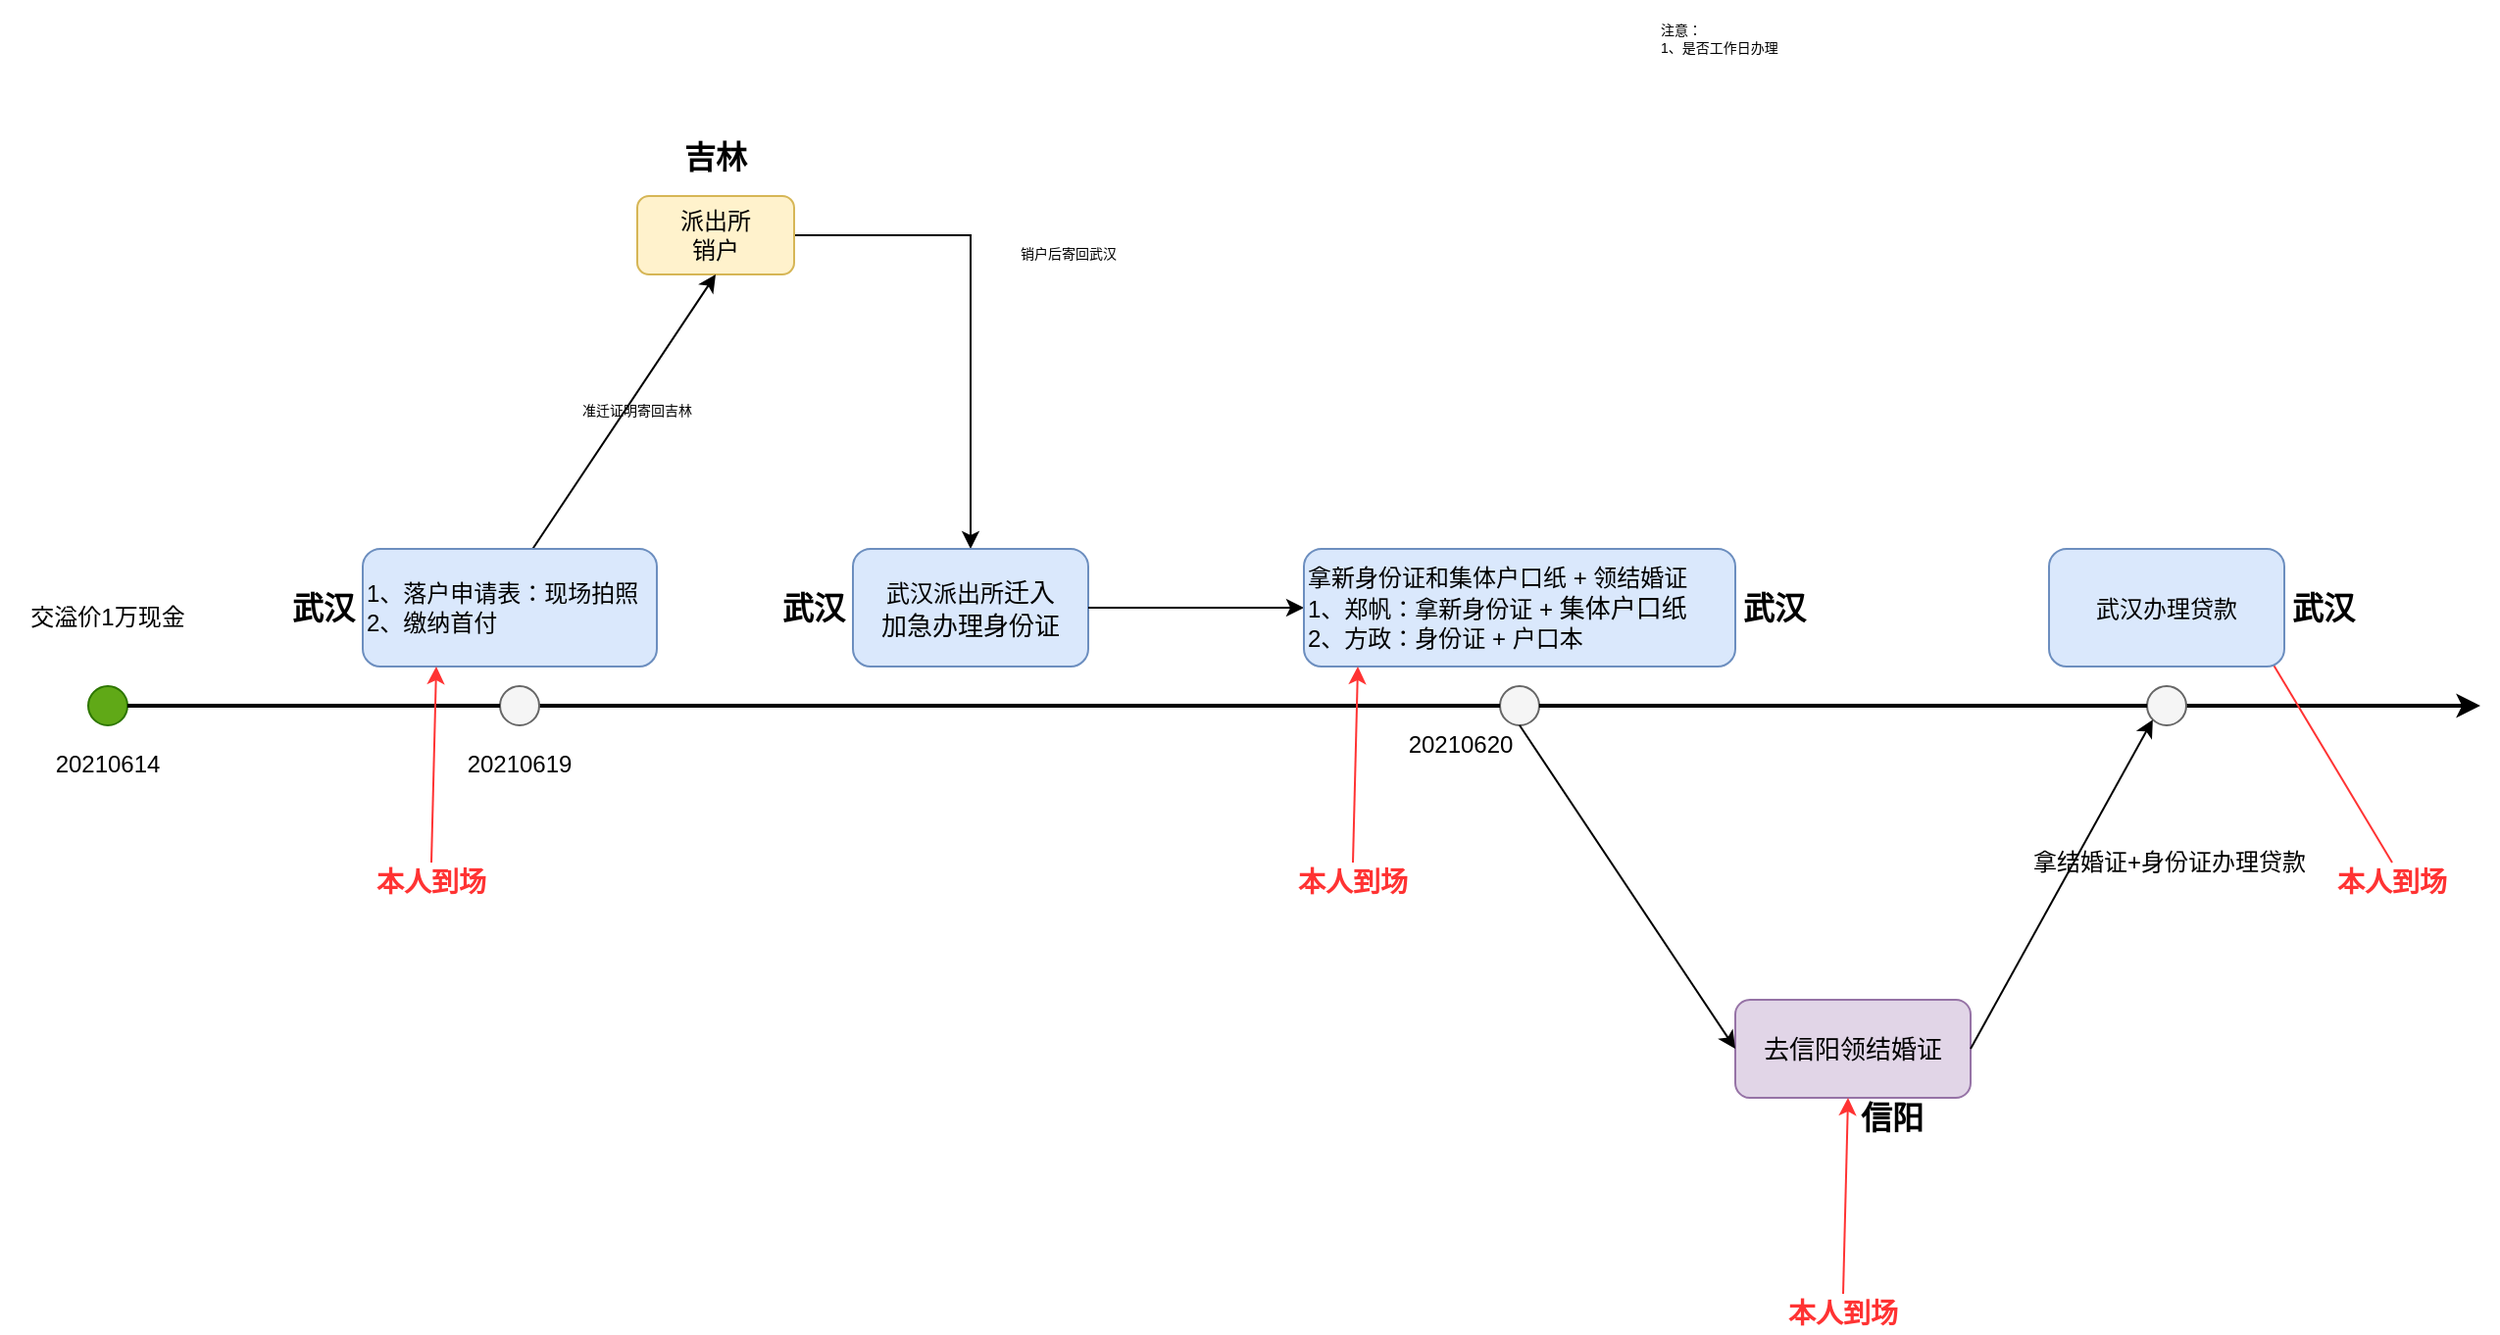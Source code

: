 <mxfile version="14.7.7" type="github">
  <diagram id="ok6Avo1aEugMibk1hLXR" name="第 1 页">
    <mxGraphModel dx="2595" dy="803" grid="1" gridSize="10" guides="1" tooltips="1" connect="1" arrows="1" fold="1" page="1" pageScale="1" pageWidth="1169" pageHeight="1654" math="0" shadow="0">
      <root>
        <mxCell id="0" />
        <mxCell id="1" parent="0" />
        <mxCell id="b251ukWt1x-65VZ94Y3O-1" value="" style="endArrow=classic;html=1;startArrow=none;strokeWidth=2;" edge="1" parent="1" source="b251ukWt1x-65VZ94Y3O-26">
          <mxGeometry width="50" height="50" relative="1" as="geometry">
            <mxPoint x="-80" y="360" as="sourcePoint" />
            <mxPoint x="1160" y="360" as="targetPoint" />
            <Array as="points">
              <mxPoint x="350" y="360" />
            </Array>
          </mxGeometry>
        </mxCell>
        <mxCell id="b251ukWt1x-65VZ94Y3O-2" value="20210614" style="text;html=1;strokeColor=none;fillColor=none;align=center;verticalAlign=middle;whiteSpace=wrap;rounded=0;" vertex="1" parent="1">
          <mxGeometry x="-70" y="380" width="40" height="20" as="geometry" />
        </mxCell>
        <mxCell id="b251ukWt1x-65VZ94Y3O-4" value="" style="ellipse;whiteSpace=wrap;html=1;aspect=fixed;fillColor=#60a917;strokeColor=#2D7600;fontColor=#ffffff;" vertex="1" parent="1">
          <mxGeometry x="-60" y="350" width="20" height="20" as="geometry" />
        </mxCell>
        <mxCell id="b251ukWt1x-65VZ94Y3O-8" value="交溢价1万现金" style="text;html=1;strokeColor=none;fillColor=none;align=center;verticalAlign=middle;whiteSpace=wrap;rounded=0;" vertex="1" parent="1">
          <mxGeometry x="-105" y="305" width="110" height="20" as="geometry" />
        </mxCell>
        <mxCell id="b251ukWt1x-65VZ94Y3O-11" value="20210619" style="text;html=1;strokeColor=none;fillColor=none;align=center;verticalAlign=middle;whiteSpace=wrap;rounded=0;" vertex="1" parent="1">
          <mxGeometry x="140" y="380" width="40" height="20" as="geometry" />
        </mxCell>
        <mxCell id="b251ukWt1x-65VZ94Y3O-21" value="" style="edgeStyle=orthogonalEdgeStyle;rounded=0;orthogonalLoop=1;jettySize=auto;html=1;fontSize=7;strokeWidth=1;" edge="1" parent="1" source="b251ukWt1x-65VZ94Y3O-15" target="b251ukWt1x-65VZ94Y3O-20">
          <mxGeometry relative="1" as="geometry" />
        </mxCell>
        <mxCell id="b251ukWt1x-65VZ94Y3O-15" value="派出所&lt;br&gt;销户" style="rounded=1;whiteSpace=wrap;html=1;align=center;fillColor=#fff2cc;strokeColor=#d6b656;" vertex="1" parent="1">
          <mxGeometry x="220" y="100" width="80" height="40" as="geometry" />
        </mxCell>
        <mxCell id="b251ukWt1x-65VZ94Y3O-16" value="" style="endArrow=classic;html=1;strokeWidth=1;entryX=0.5;entryY=1;entryDx=0;entryDy=0;fontSize=7;" edge="1" parent="1" target="b251ukWt1x-65VZ94Y3O-15">
          <mxGeometry width="50" height="50" relative="1" as="geometry">
            <mxPoint x="160" y="290" as="sourcePoint" />
            <mxPoint x="250" y="240" as="targetPoint" />
          </mxGeometry>
        </mxCell>
        <mxCell id="b251ukWt1x-65VZ94Y3O-17" value="准迁证明寄回吉林" style="text;html=1;strokeColor=none;fillColor=none;align=center;verticalAlign=middle;whiteSpace=wrap;rounded=0;fontSize=7;" vertex="1" parent="1">
          <mxGeometry x="160" y="200" width="120" height="20" as="geometry" />
        </mxCell>
        <mxCell id="b251ukWt1x-65VZ94Y3O-12" value="" style="ellipse;whiteSpace=wrap;html=1;aspect=fixed;fillColor=#f5f5f5;strokeColor=#666666;fontColor=#333333;" vertex="1" parent="1">
          <mxGeometry x="660" y="350" width="20" height="20" as="geometry" />
        </mxCell>
        <mxCell id="b251ukWt1x-65VZ94Y3O-19" value="" style="endArrow=none;html=1;startArrow=none;strokeWidth=2;" edge="1" parent="1" source="b251ukWt1x-65VZ94Y3O-22" target="b251ukWt1x-65VZ94Y3O-12">
          <mxGeometry width="50" height="50" relative="1" as="geometry">
            <mxPoint x="-40" y="360" as="sourcePoint" />
            <mxPoint x="1050" y="360" as="targetPoint" />
            <Array as="points" />
          </mxGeometry>
        </mxCell>
        <mxCell id="b251ukWt1x-65VZ94Y3O-20" value="武汉派出所&lt;span style=&quot;font-family: &amp;#34;helvetica neue&amp;#34; ; font-size: 13px&quot;&gt;迁入&lt;br&gt;加急办理身份证&lt;br&gt;&lt;/span&gt;" style="whiteSpace=wrap;html=1;rounded=1;fillColor=#dae8fc;strokeColor=#6c8ebf;" vertex="1" parent="1">
          <mxGeometry x="330" y="280" width="120" height="60" as="geometry" />
        </mxCell>
        <mxCell id="b251ukWt1x-65VZ94Y3O-22" value="" style="ellipse;whiteSpace=wrap;html=1;aspect=fixed;fillColor=#f5f5f5;strokeColor=#666666;fontColor=#333333;" vertex="1" parent="1">
          <mxGeometry x="150" y="350" width="20" height="20" as="geometry" />
        </mxCell>
        <mxCell id="b251ukWt1x-65VZ94Y3O-23" value="" style="endArrow=none;html=1;startArrow=none;strokeWidth=2;" edge="1" parent="1" source="b251ukWt1x-65VZ94Y3O-4" target="b251ukWt1x-65VZ94Y3O-22">
          <mxGeometry width="50" height="50" relative="1" as="geometry">
            <mxPoint x="-40" y="360" as="sourcePoint" />
            <mxPoint x="620" y="360" as="targetPoint" />
            <Array as="points" />
          </mxGeometry>
        </mxCell>
        <mxCell id="b251ukWt1x-65VZ94Y3O-24" value="" style="endArrow=classic;html=1;fontSize=7;strokeWidth=1;exitX=1;exitY=0.5;exitDx=0;exitDy=0;entryX=0;entryY=0.5;entryDx=0;entryDy=0;" edge="1" parent="1" source="b251ukWt1x-65VZ94Y3O-20">
          <mxGeometry width="50" height="50" relative="1" as="geometry">
            <mxPoint x="640" y="230" as="sourcePoint" />
            <mxPoint x="560" y="310" as="targetPoint" />
          </mxGeometry>
        </mxCell>
        <mxCell id="b251ukWt1x-65VZ94Y3O-25" value="&lt;span style=&quot;font-family: &amp;#34;helvetica neue&amp;#34; ; font-size: 13px&quot;&gt;去信阳领结婚证&lt;br&gt;&lt;/span&gt;" style="whiteSpace=wrap;html=1;rounded=1;fillColor=#e1d5e7;strokeColor=#9673a6;" vertex="1" parent="1">
          <mxGeometry x="780" y="510" width="120" height="50" as="geometry" />
        </mxCell>
        <mxCell id="b251ukWt1x-65VZ94Y3O-26" value="" style="ellipse;whiteSpace=wrap;html=1;aspect=fixed;fillColor=#f5f5f5;strokeColor=#666666;fontColor=#333333;" vertex="1" parent="1">
          <mxGeometry x="990" y="350" width="20" height="20" as="geometry" />
        </mxCell>
        <mxCell id="b251ukWt1x-65VZ94Y3O-27" value="" style="endArrow=none;html=1;startArrow=none;strokeWidth=2;" edge="1" parent="1" target="b251ukWt1x-65VZ94Y3O-26">
          <mxGeometry width="50" height="50" relative="1" as="geometry">
            <mxPoint x="810" y="360" as="sourcePoint" />
            <mxPoint x="1050" y="360" as="targetPoint" />
            <Array as="points" />
          </mxGeometry>
        </mxCell>
        <mxCell id="b251ukWt1x-65VZ94Y3O-29" value="" style="endArrow=classic;html=1;fontSize=7;strokeWidth=1;exitX=0.5;exitY=1;exitDx=0;exitDy=0;entryX=0;entryY=0.5;entryDx=0;entryDy=0;" edge="1" parent="1" source="b251ukWt1x-65VZ94Y3O-12" target="b251ukWt1x-65VZ94Y3O-25">
          <mxGeometry width="50" height="50" relative="1" as="geometry">
            <mxPoint x="790" y="470" as="sourcePoint" />
            <mxPoint x="840" y="420" as="targetPoint" />
          </mxGeometry>
        </mxCell>
        <mxCell id="b251ukWt1x-65VZ94Y3O-30" value="销户后寄回武汉" style="text;html=1;strokeColor=none;fillColor=none;align=center;verticalAlign=middle;whiteSpace=wrap;rounded=0;fontSize=7;" vertex="1" parent="1">
          <mxGeometry x="380" y="120" width="120" height="20" as="geometry" />
        </mxCell>
        <mxCell id="b251ukWt1x-65VZ94Y3O-31" value="20210620" style="text;html=1;strokeColor=none;fillColor=none;align=center;verticalAlign=middle;whiteSpace=wrap;rounded=0;" vertex="1" parent="1">
          <mxGeometry x="620" y="370" width="40" height="20" as="geometry" />
        </mxCell>
        <mxCell id="b251ukWt1x-65VZ94Y3O-36" value="" style="endArrow=none;html=1;startArrow=none;strokeWidth=2;" edge="1" parent="1" source="b251ukWt1x-65VZ94Y3O-12">
          <mxGeometry width="50" height="50" relative="1" as="geometry">
            <mxPoint x="640" y="360" as="sourcePoint" />
            <mxPoint x="790" y="360" as="targetPoint" />
            <Array as="points" />
          </mxGeometry>
        </mxCell>
        <mxCell id="b251ukWt1x-65VZ94Y3O-38" value="" style="endArrow=classic;html=1;fontSize=7;strokeWidth=1;exitX=1;exitY=0.5;exitDx=0;exitDy=0;entryX=0;entryY=1;entryDx=0;entryDy=0;" edge="1" parent="1" source="b251ukWt1x-65VZ94Y3O-25" target="b251ukWt1x-65VZ94Y3O-26">
          <mxGeometry width="50" height="50" relative="1" as="geometry">
            <mxPoint x="980" y="540" as="sourcePoint" />
            <mxPoint x="1030" y="490" as="targetPoint" />
          </mxGeometry>
        </mxCell>
        <mxCell id="b251ukWt1x-65VZ94Y3O-39" value="拿结婚证+身份证办理贷款" style="text;html=1;strokeColor=none;fillColor=none;align=left;verticalAlign=middle;whiteSpace=wrap;rounded=0;" vertex="1" parent="1">
          <mxGeometry x="930" y="420" width="160" height="40" as="geometry" />
        </mxCell>
        <mxCell id="b251ukWt1x-65VZ94Y3O-40" value="&lt;span style=&quot;font-size: 12px&quot;&gt;1、落户申请表：现场拍照&lt;/span&gt;&lt;br style=&quot;font-size: 12px&quot;&gt;&lt;span style=&quot;font-size: 12px&quot;&gt;2、缴纳首付&lt;/span&gt;" style="rounded=1;whiteSpace=wrap;html=1;fontSize=7;align=left;fillColor=#dae8fc;strokeColor=#6c8ebf;" vertex="1" parent="1">
          <mxGeometry x="80" y="280" width="150" height="60" as="geometry" />
        </mxCell>
        <mxCell id="b251ukWt1x-65VZ94Y3O-41" value="&lt;font style=&quot;font-size: 16px&quot;&gt;&lt;b&gt;武汉&lt;/b&gt;&lt;/font&gt;" style="text;html=1;strokeColor=none;fillColor=none;align=center;verticalAlign=middle;whiteSpace=wrap;rounded=0;fontSize=7;" vertex="1" parent="1">
          <mxGeometry x="40" y="300" width="40" height="20" as="geometry" />
        </mxCell>
        <mxCell id="b251ukWt1x-65VZ94Y3O-42" value="&lt;span style=&quot;font-size: 12px&quot;&gt;拿新身份证和集体户口纸 + 领结婚证&lt;/span&gt;&lt;br style=&quot;font-size: 12px&quot;&gt;&lt;span style=&quot;font-size: 12px&quot;&gt;1、郑帆：拿新身份证 +&amp;nbsp;&lt;/span&gt;&lt;span style=&quot;font-family: &amp;#34;helvetica neue&amp;#34; ; font-size: 13px&quot;&gt;集体户口纸&lt;/span&gt;&lt;br style=&quot;font-size: 12px&quot;&gt;&lt;span style=&quot;font-size: 12px&quot;&gt;2、方政：身份证 + 户口本&lt;/span&gt;" style="rounded=1;whiteSpace=wrap;html=1;fontSize=7;align=left;fillColor=#dae8fc;strokeColor=#6c8ebf;" vertex="1" parent="1">
          <mxGeometry x="560" y="280" width="220" height="60" as="geometry" />
        </mxCell>
        <mxCell id="b251ukWt1x-65VZ94Y3O-45" value="&lt;font color=&quot;#ff3333&quot; size=&quot;1&quot;&gt;&lt;b style=&quot;font-size: 14px&quot;&gt;本人到场&lt;/b&gt;&lt;/font&gt;" style="text;html=1;strokeColor=none;fillColor=none;align=center;verticalAlign=middle;whiteSpace=wrap;rounded=0;fontSize=7;" vertex="1" parent="1">
          <mxGeometry x="80" y="440" width="70" height="20" as="geometry" />
        </mxCell>
        <mxCell id="b251ukWt1x-65VZ94Y3O-46" value="" style="endArrow=classic;html=1;fontSize=7;strokeWidth=1;entryX=0.25;entryY=1;entryDx=0;entryDy=0;exitX=0.5;exitY=0;exitDx=0;exitDy=0;strokeColor=#FF3333;" edge="1" parent="1" source="b251ukWt1x-65VZ94Y3O-45" target="b251ukWt1x-65VZ94Y3O-40">
          <mxGeometry width="50" height="50" relative="1" as="geometry">
            <mxPoint x="220" y="500" as="sourcePoint" />
            <mxPoint x="270" y="450" as="targetPoint" />
          </mxGeometry>
        </mxCell>
        <mxCell id="b251ukWt1x-65VZ94Y3O-47" value="&lt;font color=&quot;#ff3333&quot; size=&quot;1&quot;&gt;&lt;b style=&quot;font-size: 14px&quot;&gt;本人到场&lt;/b&gt;&lt;/font&gt;" style="text;html=1;strokeColor=none;fillColor=none;align=center;verticalAlign=middle;whiteSpace=wrap;rounded=0;fontSize=7;" vertex="1" parent="1">
          <mxGeometry x="550" y="440" width="70" height="20" as="geometry" />
        </mxCell>
        <mxCell id="b251ukWt1x-65VZ94Y3O-48" value="" style="endArrow=classic;html=1;fontSize=7;strokeWidth=1;entryX=0.25;entryY=1;entryDx=0;entryDy=0;exitX=0.5;exitY=0;exitDx=0;exitDy=0;strokeColor=#FF3333;" edge="1" parent="1" source="b251ukWt1x-65VZ94Y3O-47">
          <mxGeometry width="50" height="50" relative="1" as="geometry">
            <mxPoint x="690" y="500" as="sourcePoint" />
            <mxPoint x="587.5" y="340" as="targetPoint" />
          </mxGeometry>
        </mxCell>
        <mxCell id="b251ukWt1x-65VZ94Y3O-49" value="&lt;font color=&quot;#ff3333&quot; size=&quot;1&quot;&gt;&lt;b style=&quot;font-size: 14px&quot;&gt;本人到场&lt;/b&gt;&lt;/font&gt;" style="text;html=1;strokeColor=none;fillColor=none;align=center;verticalAlign=middle;whiteSpace=wrap;rounded=0;fontSize=7;" vertex="1" parent="1">
          <mxGeometry x="800" y="660" width="70" height="20" as="geometry" />
        </mxCell>
        <mxCell id="b251ukWt1x-65VZ94Y3O-50" value="" style="endArrow=classic;html=1;fontSize=7;strokeWidth=1;entryX=0.25;entryY=1;entryDx=0;entryDy=0;exitX=0.5;exitY=0;exitDx=0;exitDy=0;strokeColor=#FF3333;" edge="1" parent="1" source="b251ukWt1x-65VZ94Y3O-49">
          <mxGeometry width="50" height="50" relative="1" as="geometry">
            <mxPoint x="940" y="720" as="sourcePoint" />
            <mxPoint x="837.5" y="560" as="targetPoint" />
          </mxGeometry>
        </mxCell>
        <mxCell id="b251ukWt1x-65VZ94Y3O-51" value="&lt;font color=&quot;#ff3333&quot; size=&quot;1&quot;&gt;&lt;b style=&quot;font-size: 14px&quot;&gt;本人到场&lt;/b&gt;&lt;/font&gt;" style="text;html=1;strokeColor=none;fillColor=none;align=center;verticalAlign=middle;whiteSpace=wrap;rounded=0;fontSize=7;" vertex="1" parent="1">
          <mxGeometry x="1080" y="440" width="70" height="20" as="geometry" />
        </mxCell>
        <mxCell id="b251ukWt1x-65VZ94Y3O-52" value="" style="endArrow=classic;html=1;fontSize=7;strokeWidth=1;entryX=1;entryY=0.5;entryDx=0;entryDy=0;exitX=0.5;exitY=0;exitDx=0;exitDy=0;strokeColor=#FF3333;" edge="1" parent="1" source="b251ukWt1x-65VZ94Y3O-51">
          <mxGeometry width="50" height="50" relative="1" as="geometry">
            <mxPoint x="1220" y="500" as="sourcePoint" />
            <mxPoint x="1040" y="315" as="targetPoint" />
          </mxGeometry>
        </mxCell>
        <mxCell id="b251ukWt1x-65VZ94Y3O-54" value="&lt;font style=&quot;font-size: 16px&quot;&gt;&lt;b&gt;吉林&lt;/b&gt;&lt;/font&gt;" style="text;html=1;strokeColor=none;fillColor=none;align=center;verticalAlign=middle;whiteSpace=wrap;rounded=0;fontSize=7;" vertex="1" parent="1">
          <mxGeometry x="240" y="70" width="40" height="20" as="geometry" />
        </mxCell>
        <mxCell id="b251ukWt1x-65VZ94Y3O-55" value="&lt;font style=&quot;font-size: 16px&quot;&gt;&lt;b&gt;武汉&lt;/b&gt;&lt;/font&gt;" style="text;html=1;strokeColor=none;fillColor=none;align=center;verticalAlign=middle;whiteSpace=wrap;rounded=0;fontSize=7;" vertex="1" parent="1">
          <mxGeometry x="290" y="300" width="40" height="20" as="geometry" />
        </mxCell>
        <mxCell id="b251ukWt1x-65VZ94Y3O-56" value="&lt;font style=&quot;font-size: 16px&quot;&gt;&lt;b&gt;武汉&lt;/b&gt;&lt;/font&gt;" style="text;html=1;strokeColor=none;fillColor=none;align=center;verticalAlign=middle;whiteSpace=wrap;rounded=0;fontSize=7;" vertex="1" parent="1">
          <mxGeometry x="780" y="300" width="40" height="20" as="geometry" />
        </mxCell>
        <mxCell id="b251ukWt1x-65VZ94Y3O-57" value="&lt;span style=&quot;text-align: left&quot;&gt;武汉办理贷款&lt;/span&gt;&lt;span style=&quot;font-family: &amp;#34;helvetica neue&amp;#34; ; font-size: 13px&quot;&gt;&lt;br&gt;&lt;/span&gt;" style="whiteSpace=wrap;html=1;rounded=1;fillColor=#dae8fc;strokeColor=#6c8ebf;" vertex="1" parent="1">
          <mxGeometry x="940" y="280" width="120" height="60" as="geometry" />
        </mxCell>
        <mxCell id="b251ukWt1x-65VZ94Y3O-58" value="&lt;font style=&quot;font-size: 16px&quot;&gt;&lt;b&gt;武汉&lt;/b&gt;&lt;/font&gt;" style="text;html=1;strokeColor=none;fillColor=none;align=center;verticalAlign=middle;whiteSpace=wrap;rounded=0;fontSize=7;" vertex="1" parent="1">
          <mxGeometry x="1060" y="300" width="40" height="20" as="geometry" />
        </mxCell>
        <mxCell id="b251ukWt1x-65VZ94Y3O-59" value="注意：&lt;br&gt;1、是否工作日办理" style="text;html=1;strokeColor=none;fillColor=none;align=left;verticalAlign=middle;whiteSpace=wrap;rounded=0;fontSize=7;" vertex="1" parent="1">
          <mxGeometry x="740" width="300" height="40" as="geometry" />
        </mxCell>
        <mxCell id="b251ukWt1x-65VZ94Y3O-60" value="&lt;font style=&quot;font-size: 16px&quot;&gt;&lt;b&gt;信阳&lt;/b&gt;&lt;/font&gt;" style="text;html=1;strokeColor=none;fillColor=none;align=center;verticalAlign=middle;whiteSpace=wrap;rounded=0;fontSize=7;" vertex="1" parent="1">
          <mxGeometry x="840" y="560" width="40" height="20" as="geometry" />
        </mxCell>
      </root>
    </mxGraphModel>
  </diagram>
</mxfile>
